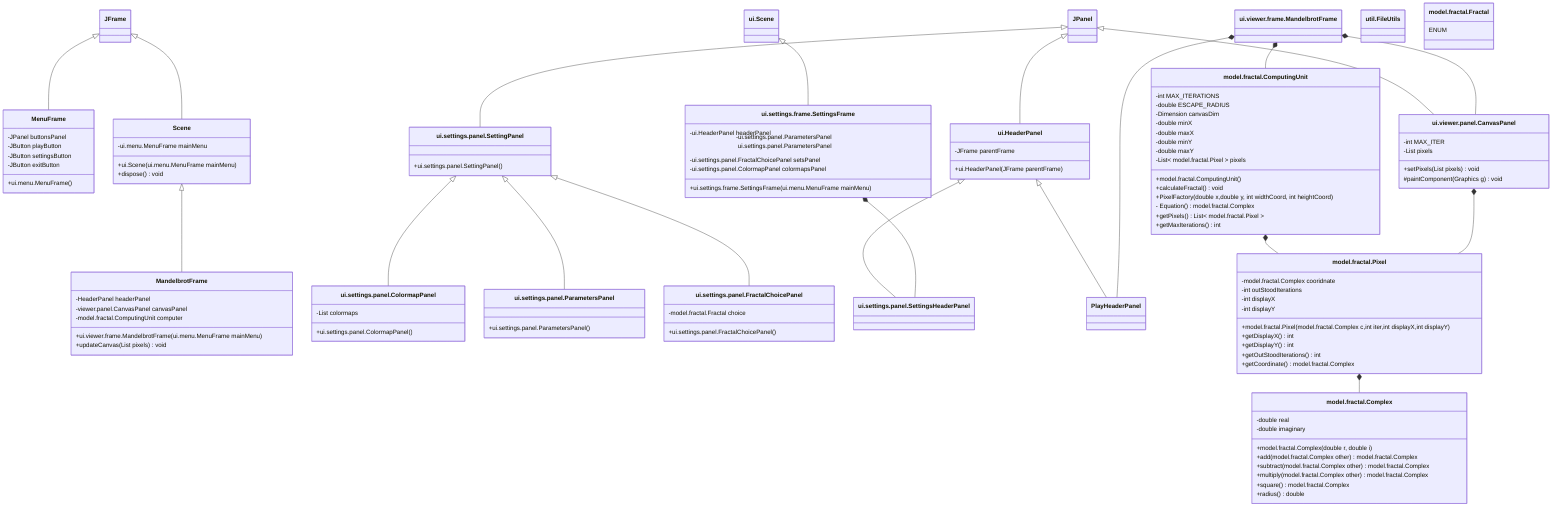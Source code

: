 classDiagram

    JFrame <|-- MenuFrame
    JFrame <|-- Scene

    class MenuFrame{
      -JPanel buttonsPanel
      -JButton playButton
      -JButton settingsButton
      -JButton exitButton
      +ui.menu.MenuFrame()
    }
    class Scene{
      -ui.menu.MenuFrame mainMenu
      +ui.Scene(ui.menu.MenuFrame mainMenu)
      +dispose() void
    }

    Scene <|-- MandelbrotFrame
    class MandelbrotFrame{
      -HeaderPanel headerPanel
      -viewer.panel.CanvasPanel canvasPanel
      -model.fractal.ComputingUnit computer

      +ui.viewer.frame.MandelbrotFrame(ui.menu.MenuFrame mainMenu)
      +updateCanvas(List<model.fractal.Pixel> pixels) void
    }

    ui.Scene <|-- ui.settings.frame.SettingsFrame
    class ui.settings.frame.SettingsFrame{
        -ui.HeaderPanel headerPanel
        -ui.settings.panel.ParametersPanel ui.settings.panel.ParametersPanel
        -ui.settings.panel.FractalChoicePanel setsPanel
        -ui.settings.panel.ColormapPanel colormapsPanel

        +ui.settings.frame.SettingsFrame(ui.menu.MenuFrame mainMenu)
    }

    JPanel <|-- ui.HeaderPanel
    class ui.HeaderPanel{
        -JFrame parentFrame

        +ui.HeaderPanel(JFrame parentFrame)
    }

    JPanel <|-- ui.viewer.panel.CanvasPanel
    class ui.viewer.panel.CanvasPanel{
        -int MAX_ITER
        -List<model.fractal.Pixel> pixels

        +setPixels(List pixels) void
        #paintComponent(Graphics g) void
    }

    JPanel <|-- ui.settings.panel.SettingPanel
    class ui.settings.panel.SettingPanel{
        +ui.settings.panel.SettingPanel()
    }

    ui.settings.panel.SettingPanel <|-- ui.settings.panel.ColormapPanel
    ui.settings.panel.SettingPanel <|-- ui.settings.panel.ParametersPanel
    ui.settings.panel.SettingPanel <|-- ui.settings.panel.FractalChoicePanel

    class ui.settings.panel.ColormapPanel{
        -List<model.profile.Colormap> colormaps

        +ui.settings.panel.ColormapPanel()
    }

    class ui.settings.panel.FractalChoicePanel{
        -model.fractal.Fractal choice
        +ui.settings.panel.FractalChoicePanel()
    }

    class ui.settings.panel.ParametersPanel{
        +ui.settings.panel.ParametersPanel()
    }

    ui.HeaderPanel<|--ui.settings.panel.SettingsHeaderPanel
    ui.HeaderPanel<|--PlayHeaderPanel

    ui.viewer.frame.MandelbrotFrame *-- model.fractal.ComputingUnit
    class model.fractal.ComputingUnit{
        -int MAX_ITERATIONS
        -double ESCAPE_RADIUS
        -Dimension canvasDim
        -double minX
        -double maxX
        -double minY
        -double maxY
        -List< model.fractal.Pixel > pixels
        
        +model.fractal.ComputingUnit()
        +calculateFractal() void
        +PixelFactory(double x,double y, int widthCoord, int heightCoord) 
        - Equation() model.fractal.Complex
        +getPixels() List< model.fractal.Pixel >
        +getMaxIterations() int
    }

    class model.fractal.Complex{
        -double real
        -double imaginary

        +model.fractal.Complex(double r, double i)
        +add(model.fractal.Complex other) model.fractal.Complex
        +subtract(model.fractal.Complex other) model.fractal.Complex
        +multiply(model.fractal.Complex other) model.fractal.Complex
        +square() model.fractal.Complex
        +radius() double

    }

    model.fractal.ComputingUnit *-- model.fractal.Pixel
    ui.viewer.panel.CanvasPanel *-- model.fractal.Pixel
    model.fractal.Pixel *-- model.fractal.Complex
    ui.viewer.frame.MandelbrotFrame *-- ui.viewer.panel.CanvasPanel
    ui.viewer.frame.MandelbrotFrame *-- PlayHeaderPanel
    ui.settings.frame.SettingsFrame *-- ui.settings.panel.SettingsHeaderPanel
    class model.fractal.Pixel{
        -model.fractal.Complex cooridnate
        -int outStoodIterations
        -int displayX
        -int displayY

        +model.fractal.Pixel(model.fractal.Complex c,int iter,int displayX,int displayY)
        +getDisplayX() int
        +getDisplayY() int
        +getOutStoodIterations() int 
        +getCoordinate() model.fractal.Complex
    }

    class util.FileUtils
    class model.fractal.Fractal{
        ENUM
    }